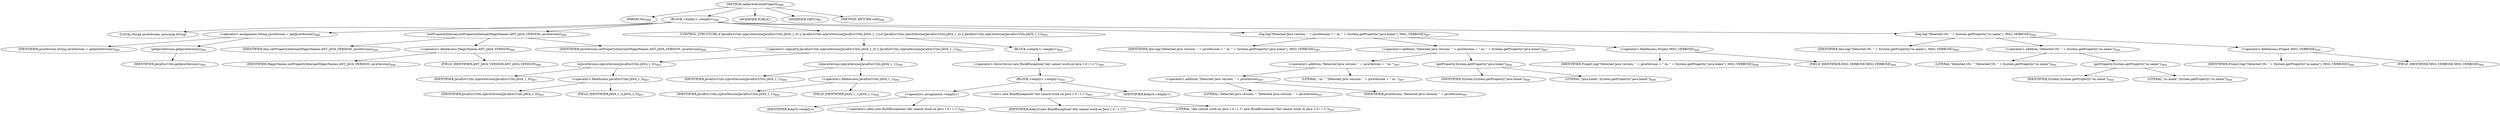 digraph "setJavaVersionProperty" {  
"1443" [label = <(METHOD,setJavaVersionProperty)<SUB>888</SUB>> ]
"101" [label = <(PARAM,this)<SUB>888</SUB>> ]
"1444" [label = <(BLOCK,&lt;empty&gt;,&lt;empty&gt;)<SUB>888</SUB>> ]
"1445" [label = <(LOCAL,String javaVersion: java.lang.String)> ]
"1446" [label = <(&lt;operator&gt;.assignment,String javaVersion = getJavaVersion())<SUB>889</SUB>> ]
"1447" [label = <(IDENTIFIER,javaVersion,String javaVersion = getJavaVersion())<SUB>889</SUB>> ]
"1448" [label = <(getJavaVersion,getJavaVersion())<SUB>889</SUB>> ]
"1449" [label = <(IDENTIFIER,JavaEnvUtils,getJavaVersion())<SUB>889</SUB>> ]
"1450" [label = <(setPropertyInternal,setPropertyInternal(MagicNames.ANT_JAVA_VERSION, javaVersion))<SUB>890</SUB>> ]
"100" [label = <(IDENTIFIER,this,setPropertyInternal(MagicNames.ANT_JAVA_VERSION, javaVersion))<SUB>890</SUB>> ]
"1451" [label = <(&lt;operator&gt;.fieldAccess,MagicNames.ANT_JAVA_VERSION)<SUB>890</SUB>> ]
"1452" [label = <(IDENTIFIER,MagicNames,setPropertyInternal(MagicNames.ANT_JAVA_VERSION, javaVersion))<SUB>890</SUB>> ]
"1453" [label = <(FIELD_IDENTIFIER,ANT_JAVA_VERSION,ANT_JAVA_VERSION)<SUB>890</SUB>> ]
"1454" [label = <(IDENTIFIER,javaVersion,setPropertyInternal(MagicNames.ANT_JAVA_VERSION, javaVersion))<SUB>890</SUB>> ]
"1455" [label = <(CONTROL_STRUCTURE,if (JavaEnvUtils.isJavaVersion(JavaEnvUtils.JAVA_1_0) || JavaEnvUtils.isJavaVersion(JavaEnvUtils.JAVA_1_1)),if (JavaEnvUtils.isJavaVersion(JavaEnvUtils.JAVA_1_0) || JavaEnvUtils.isJavaVersion(JavaEnvUtils.JAVA_1_1)))<SUB>893</SUB>> ]
"1456" [label = <(&lt;operator&gt;.logicalOr,JavaEnvUtils.isJavaVersion(JavaEnvUtils.JAVA_1_0) || JavaEnvUtils.isJavaVersion(JavaEnvUtils.JAVA_1_1))<SUB>893</SUB>> ]
"1457" [label = <(isJavaVersion,isJavaVersion(JavaEnvUtils.JAVA_1_0))<SUB>893</SUB>> ]
"1458" [label = <(IDENTIFIER,JavaEnvUtils,isJavaVersion(JavaEnvUtils.JAVA_1_0))<SUB>893</SUB>> ]
"1459" [label = <(&lt;operator&gt;.fieldAccess,JavaEnvUtils.JAVA_1_0)<SUB>893</SUB>> ]
"1460" [label = <(IDENTIFIER,JavaEnvUtils,isJavaVersion(JavaEnvUtils.JAVA_1_0))<SUB>893</SUB>> ]
"1461" [label = <(FIELD_IDENTIFIER,JAVA_1_0,JAVA_1_0)<SUB>893</SUB>> ]
"1462" [label = <(isJavaVersion,isJavaVersion(JavaEnvUtils.JAVA_1_1))<SUB>894</SUB>> ]
"1463" [label = <(IDENTIFIER,JavaEnvUtils,isJavaVersion(JavaEnvUtils.JAVA_1_1))<SUB>894</SUB>> ]
"1464" [label = <(&lt;operator&gt;.fieldAccess,JavaEnvUtils.JAVA_1_1)<SUB>894</SUB>> ]
"1465" [label = <(IDENTIFIER,JavaEnvUtils,isJavaVersion(JavaEnvUtils.JAVA_1_1))<SUB>894</SUB>> ]
"1466" [label = <(FIELD_IDENTIFIER,JAVA_1_1,JAVA_1_1)<SUB>894</SUB>> ]
"1467" [label = <(BLOCK,&lt;empty&gt;,&lt;empty&gt;)<SUB>894</SUB>> ]
"1468" [label = <(&lt;operator&gt;.throw,throw new BuildException(&quot;Ant cannot work on Java 1.0 / 1.1&quot;);)<SUB>895</SUB>> ]
"1469" [label = <(BLOCK,&lt;empty&gt;,&lt;empty&gt;)<SUB>895</SUB>> ]
"1470" [label = <(&lt;operator&gt;.assignment,&lt;empty&gt;)> ]
"1471" [label = <(IDENTIFIER,$obj16,&lt;empty&gt;)> ]
"1472" [label = <(&lt;operator&gt;.alloc,new BuildException(&quot;Ant cannot work on Java 1.0 / 1.1&quot;))<SUB>895</SUB>> ]
"1473" [label = <(&lt;init&gt;,new BuildException(&quot;Ant cannot work on Java 1.0 / 1.1&quot;))<SUB>895</SUB>> ]
"1474" [label = <(IDENTIFIER,$obj16,new BuildException(&quot;Ant cannot work on Java 1.0 / 1.1&quot;))> ]
"1475" [label = <(LITERAL,&quot;Ant cannot work on Java 1.0 / 1.1&quot;,new BuildException(&quot;Ant cannot work on Java 1.0 / 1.1&quot;))<SUB>895</SUB>> ]
"1476" [label = <(IDENTIFIER,$obj16,&lt;empty&gt;)> ]
"1477" [label = <(log,log(&quot;Detected Java version: &quot; + javaVersion + &quot; in: &quot; + System.getProperty(&quot;java.home&quot;), MSG_VERBOSE))<SUB>897</SUB>> ]
"102" [label = <(IDENTIFIER,this,log(&quot;Detected Java version: &quot; + javaVersion + &quot; in: &quot; + System.getProperty(&quot;java.home&quot;), MSG_VERBOSE))<SUB>897</SUB>> ]
"1478" [label = <(&lt;operator&gt;.addition,&quot;Detected Java version: &quot; + javaVersion + &quot; in: &quot; + System.getProperty(&quot;java.home&quot;))<SUB>897</SUB>> ]
"1479" [label = <(&lt;operator&gt;.addition,&quot;Detected Java version: &quot; + javaVersion + &quot; in: &quot;)<SUB>897</SUB>> ]
"1480" [label = <(&lt;operator&gt;.addition,&quot;Detected Java version: &quot; + javaVersion)<SUB>897</SUB>> ]
"1481" [label = <(LITERAL,&quot;Detected Java version: &quot;,&quot;Detected Java version: &quot; + javaVersion)<SUB>897</SUB>> ]
"1482" [label = <(IDENTIFIER,javaVersion,&quot;Detected Java version: &quot; + javaVersion)<SUB>897</SUB>> ]
"1483" [label = <(LITERAL,&quot; in: &quot;,&quot;Detected Java version: &quot; + javaVersion + &quot; in: &quot;)<SUB>897</SUB>> ]
"1484" [label = <(getProperty,System.getProperty(&quot;java.home&quot;))<SUB>898</SUB>> ]
"1485" [label = <(IDENTIFIER,System,System.getProperty(&quot;java.home&quot;))<SUB>898</SUB>> ]
"1486" [label = <(LITERAL,&quot;java.home&quot;,System.getProperty(&quot;java.home&quot;))<SUB>898</SUB>> ]
"1487" [label = <(&lt;operator&gt;.fieldAccess,Project.MSG_VERBOSE)<SUB>898</SUB>> ]
"1488" [label = <(IDENTIFIER,Project,log(&quot;Detected Java version: &quot; + javaVersion + &quot; in: &quot; + System.getProperty(&quot;java.home&quot;), MSG_VERBOSE))<SUB>898</SUB>> ]
"1489" [label = <(FIELD_IDENTIFIER,MSG_VERBOSE,MSG_VERBOSE)<SUB>898</SUB>> ]
"1490" [label = <(log,log(&quot;Detected OS: &quot; + System.getProperty(&quot;os.name&quot;), MSG_VERBOSE))<SUB>900</SUB>> ]
"103" [label = <(IDENTIFIER,this,log(&quot;Detected OS: &quot; + System.getProperty(&quot;os.name&quot;), MSG_VERBOSE))<SUB>900</SUB>> ]
"1491" [label = <(&lt;operator&gt;.addition,&quot;Detected OS: &quot; + System.getProperty(&quot;os.name&quot;))<SUB>900</SUB>> ]
"1492" [label = <(LITERAL,&quot;Detected OS: &quot;,&quot;Detected OS: &quot; + System.getProperty(&quot;os.name&quot;))<SUB>900</SUB>> ]
"1493" [label = <(getProperty,System.getProperty(&quot;os.name&quot;))<SUB>900</SUB>> ]
"1494" [label = <(IDENTIFIER,System,System.getProperty(&quot;os.name&quot;))<SUB>900</SUB>> ]
"1495" [label = <(LITERAL,&quot;os.name&quot;,System.getProperty(&quot;os.name&quot;))<SUB>900</SUB>> ]
"1496" [label = <(&lt;operator&gt;.fieldAccess,Project.MSG_VERBOSE)<SUB>900</SUB>> ]
"1497" [label = <(IDENTIFIER,Project,log(&quot;Detected OS: &quot; + System.getProperty(&quot;os.name&quot;), MSG_VERBOSE))<SUB>900</SUB>> ]
"1498" [label = <(FIELD_IDENTIFIER,MSG_VERBOSE,MSG_VERBOSE)<SUB>900</SUB>> ]
"1499" [label = <(MODIFIER,PUBLIC)> ]
"1500" [label = <(MODIFIER,VIRTUAL)> ]
"1501" [label = <(METHOD_RETURN,void)<SUB>888</SUB>> ]
  "1443" -> "101" 
  "1443" -> "1444" 
  "1443" -> "1499" 
  "1443" -> "1500" 
  "1443" -> "1501" 
  "1444" -> "1445" 
  "1444" -> "1446" 
  "1444" -> "1450" 
  "1444" -> "1455" 
  "1444" -> "1477" 
  "1444" -> "1490" 
  "1446" -> "1447" 
  "1446" -> "1448" 
  "1448" -> "1449" 
  "1450" -> "100" 
  "1450" -> "1451" 
  "1450" -> "1454" 
  "1451" -> "1452" 
  "1451" -> "1453" 
  "1455" -> "1456" 
  "1455" -> "1467" 
  "1456" -> "1457" 
  "1456" -> "1462" 
  "1457" -> "1458" 
  "1457" -> "1459" 
  "1459" -> "1460" 
  "1459" -> "1461" 
  "1462" -> "1463" 
  "1462" -> "1464" 
  "1464" -> "1465" 
  "1464" -> "1466" 
  "1467" -> "1468" 
  "1468" -> "1469" 
  "1469" -> "1470" 
  "1469" -> "1473" 
  "1469" -> "1476" 
  "1470" -> "1471" 
  "1470" -> "1472" 
  "1473" -> "1474" 
  "1473" -> "1475" 
  "1477" -> "102" 
  "1477" -> "1478" 
  "1477" -> "1487" 
  "1478" -> "1479" 
  "1478" -> "1484" 
  "1479" -> "1480" 
  "1479" -> "1483" 
  "1480" -> "1481" 
  "1480" -> "1482" 
  "1484" -> "1485" 
  "1484" -> "1486" 
  "1487" -> "1488" 
  "1487" -> "1489" 
  "1490" -> "103" 
  "1490" -> "1491" 
  "1490" -> "1496" 
  "1491" -> "1492" 
  "1491" -> "1493" 
  "1493" -> "1494" 
  "1493" -> "1495" 
  "1496" -> "1497" 
  "1496" -> "1498" 
}

